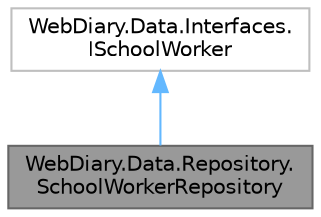 digraph "WebDiary.Data.Repository.SchoolWorkerRepository"
{
 // LATEX_PDF_SIZE
  bgcolor="transparent";
  edge [fontname=Helvetica,fontsize=10,labelfontname=Helvetica,labelfontsize=10];
  node [fontname=Helvetica,fontsize=10,shape=box,height=0.2,width=0.4];
  Node1 [id="Node000001",label="WebDiary.Data.Repository.\lSchoolWorkerRepository",height=0.2,width=0.4,color="gray40", fillcolor="grey60", style="filled", fontcolor="black",tooltip=" "];
  Node2 -> Node1 [id="edge1_Node000001_Node000002",dir="back",color="steelblue1",style="solid",tooltip=" "];
  Node2 [id="Node000002",label="WebDiary.Data.Interfaces.\lISchoolWorker",height=0.2,width=0.4,color="grey75", fillcolor="white", style="filled",URL="$interface_web_diary_1_1_data_1_1_interfaces_1_1_i_school_worker.html",tooltip=" "];
}
